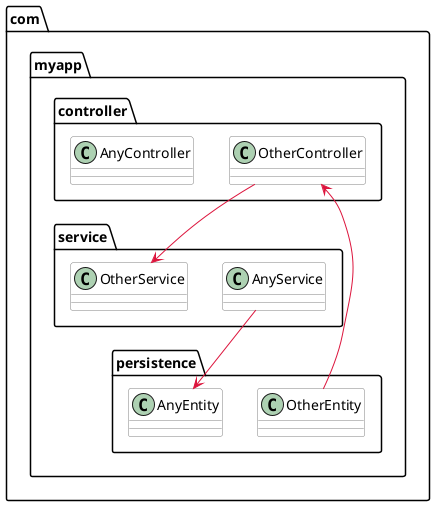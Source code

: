 @startuml

skinparam componentStyle uml2

skinparam component {
BorderColor #grey
BackgroundColor #white
}

skinparam class {
BorderColor #grey
BackgroundColor #white
}

package com.myapp.controller {
class OtherController
class AnyController
}
package com.myapp.service {
class AnyService
class OtherService
}
package com.myapp.persistence {
class AnyEntity
class OtherEntity
}

OtherController --> OtherService #crimson
AnyService --> AnyEntity #crimson
OtherEntity --> OtherController #crimson
@enduml